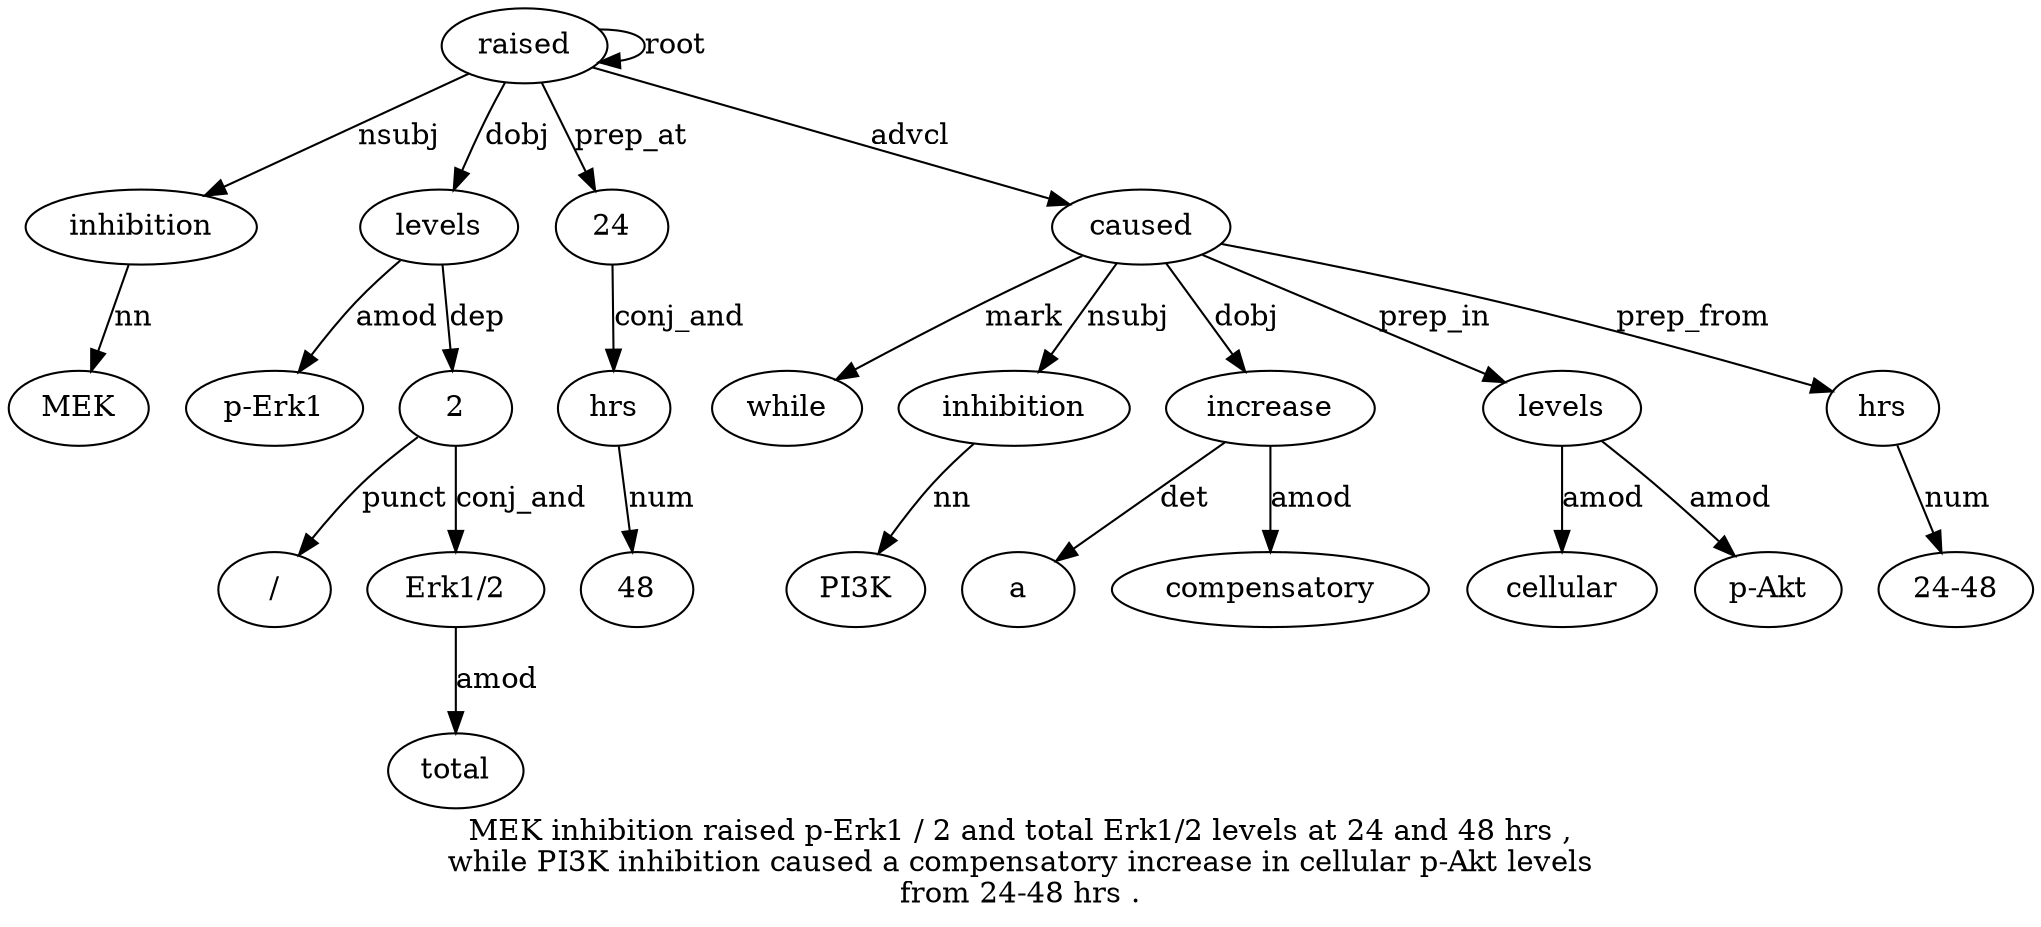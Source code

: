 digraph "MEK inhibition raised p-Erk1 / 2 and total Erk1/2 levels at 24 and 48 hrs ,  while PI3K inhibition caused a compensatory increase in cellular p-Akt levels from 24-48 hrs ." {
label="MEK inhibition raised p-Erk1 / 2 and total Erk1/2 levels at 24 and 48 hrs ,
while PI3K inhibition caused a compensatory increase in cellular p-Akt levels
from 24-48 hrs .";
inhibition2 [style=filled, fillcolor=white, label=inhibition];
MEK1 [style=filled, fillcolor=white, label=MEK];
inhibition2 -> MEK1  [label=nn];
raised3 [style=filled, fillcolor=white, label=raised];
raised3 -> inhibition2  [label=nsubj];
raised3 -> raised3  [label=root];
levels10 [style=filled, fillcolor=white, label=levels];
"p-Erk14" [style=filled, fillcolor=white, label="p-Erk1"];
levels10 -> "p-Erk14"  [label=amod];
26 [style=filled, fillcolor=white, label=2];
"/5" [style=filled, fillcolor=white, label="/"];
26 -> "/5"  [label=punct];
levels10 -> 26  [label=dep];
"Erk1/29" [style=filled, fillcolor=white, label="Erk1/2"];
total8 [style=filled, fillcolor=white, label=total];
"Erk1/29" -> total8  [label=amod];
26 -> "Erk1/29"  [label=conj_and];
raised3 -> levels10  [label=dobj];
241 [style=filled, fillcolor=white, label=24];
raised3 -> 241  [label=prep_at];
hrs15 [style=filled, fillcolor=white, label=hrs];
481 [style=filled, fillcolor=white, label=48];
hrs15 -> 481  [label=num];
241 -> hrs15  [label=conj_and];
caused20 [style=filled, fillcolor=white, label=caused];
while17 [style=filled, fillcolor=white, label=while];
caused20 -> while17  [label=mark];
inhibition19 [style=filled, fillcolor=white, label=inhibition];
PI3K18 [style=filled, fillcolor=white, label=PI3K];
inhibition19 -> PI3K18  [label=nn];
caused20 -> inhibition19  [label=nsubj];
raised3 -> caused20  [label=advcl];
increase23 [style=filled, fillcolor=white, label=increase];
a21 [style=filled, fillcolor=white, label=a];
increase23 -> a21  [label=det];
compensatory22 [style=filled, fillcolor=white, label=compensatory];
increase23 -> compensatory22  [label=amod];
caused20 -> increase23  [label=dobj];
levels27 [style=filled, fillcolor=white, label=levels];
cellular25 [style=filled, fillcolor=white, label=cellular];
levels27 -> cellular25  [label=amod];
"p-Akt26" [style=filled, fillcolor=white, label="p-Akt"];
levels27 -> "p-Akt26"  [label=amod];
caused20 -> levels27  [label=prep_in];
hrs30 [style=filled, fillcolor=white, label=hrs];
"24-489" [style=filled, fillcolor=white, label="24-48"];
hrs30 -> "24-489"  [label=num];
caused20 -> hrs30  [label=prep_from];
}

